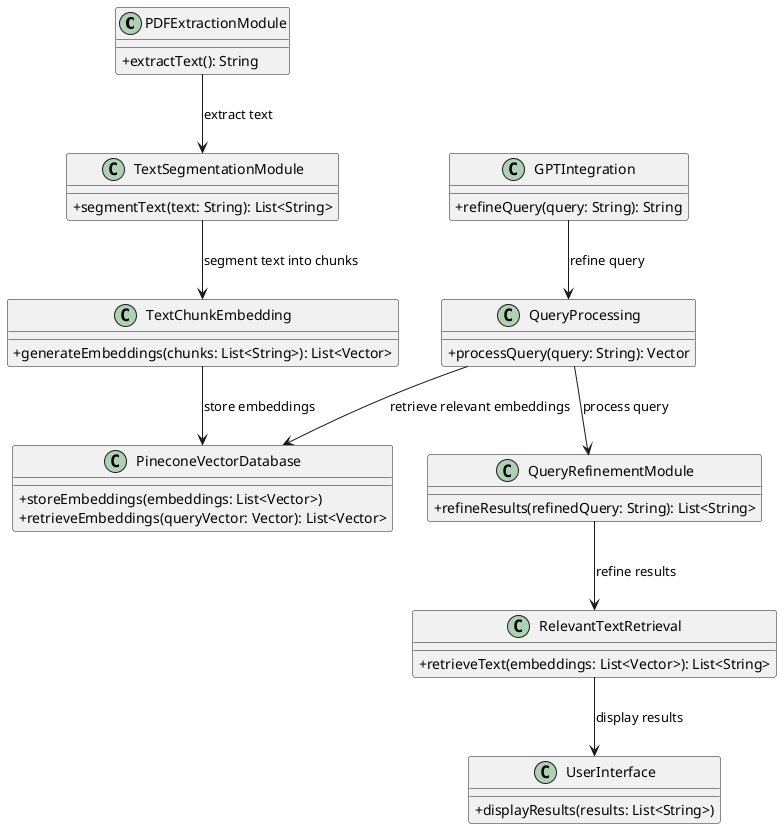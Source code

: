 @startuml Flow Diagram for QA BOT System

skinparam classAttributeIconSize 0

' Define classes
class PDFExtractionModule {
  +extractText(): String
}

class TextSegmentationModule {
  +segmentText(text: String): List<String>
}

class TextChunkEmbedding {
  +generateEmbeddings(chunks: List<String>): List<Vector>
}

class PineconeVectorDatabase {
  +storeEmbeddings(embeddings: List<Vector>)
  +retrieveEmbeddings(queryVector: Vector): List<Vector>
}

class QueryProcessing {
  +processQuery(query: String): Vector
}

class GPTIntegration {
  +refineQuery(query: String): String
}

class QueryRefinementModule {
  +refineResults(refinedQuery: String): List<String>
}

class RelevantTextRetrieval {
  +retrieveText(embeddings: List<Vector>): List<String>
}

class UserInterface {
  +displayResults(results: List<String>)
}

' Define relationships
PDFExtractionModule --> TextSegmentationModule: extract text
TextSegmentationModule --> TextChunkEmbedding: segment text into chunks
TextChunkEmbedding --> PineconeVectorDatabase: store embeddings
QueryProcessing --> PineconeVectorDatabase: retrieve relevant embeddings
GPTIntegration --> QueryProcessing: refine query
QueryProcessing --> QueryRefinementModule: process query
QueryRefinementModule --> RelevantTextRetrieval: refine results
RelevantTextRetrieval --> UserInterface: display results

@enduml
